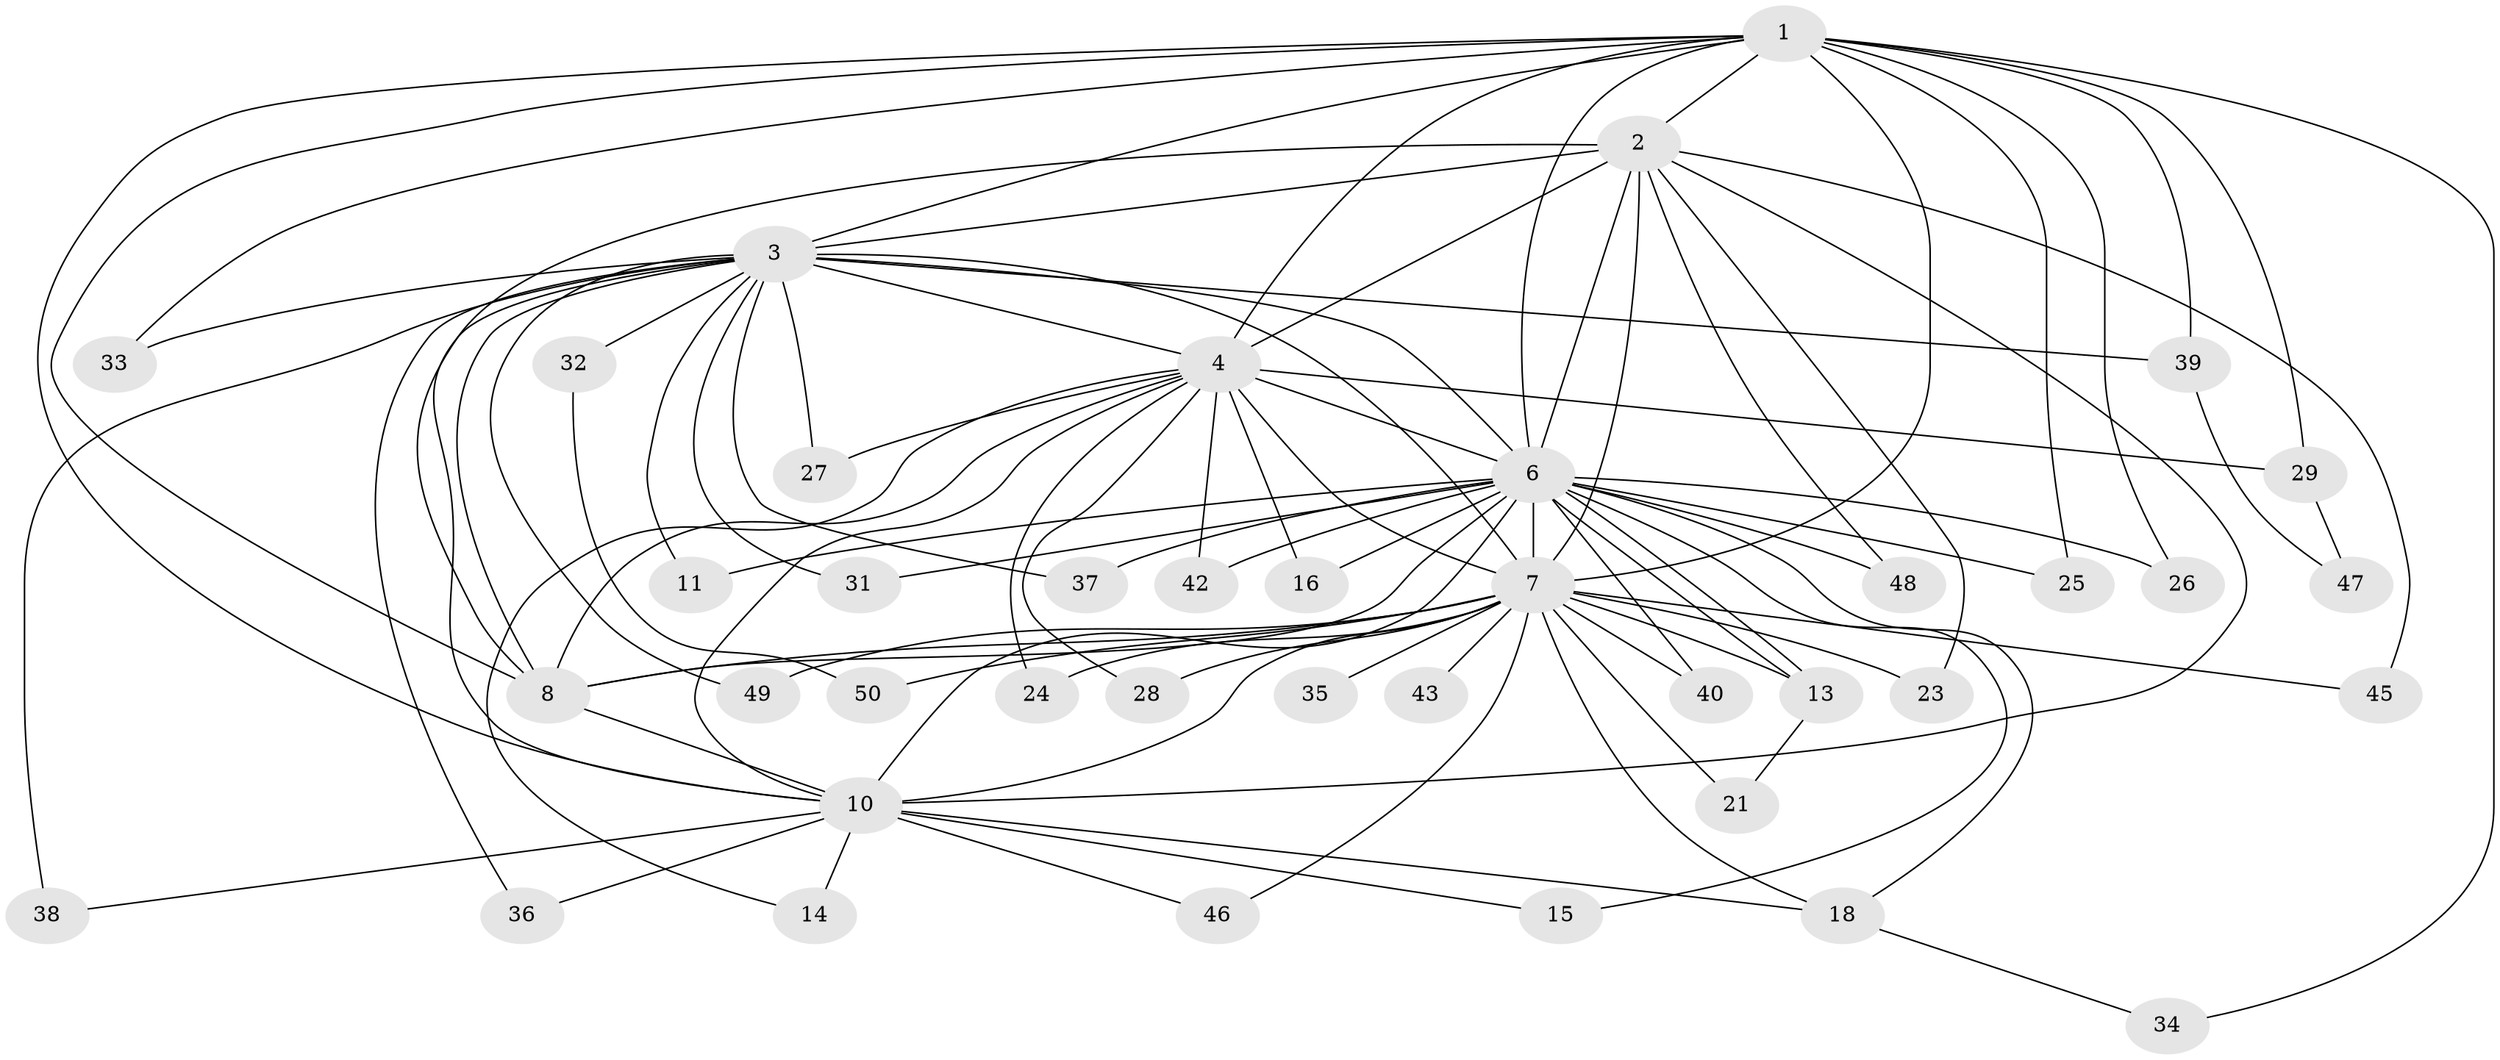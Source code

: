 // original degree distribution, {16: 0.02, 12: 0.04, 22: 0.02, 14: 0.02, 23: 0.04, 13: 0.02, 10: 0.02, 15: 0.02, 2: 0.64, 4: 0.04, 3: 0.12}
// Generated by graph-tools (version 1.1) at 2025/11/02/27/25 16:11:00]
// undirected, 40 vertices, 91 edges
graph export_dot {
graph [start="1"]
  node [color=gray90,style=filled];
  1 [super="+20"];
  2 [super="+22"];
  3 [super="+19"];
  4 [super="+5"];
  6 [super="+12"];
  7 [super="+9"];
  8 [super="+44"];
  10 [super="+17"];
  11;
  13 [super="+30"];
  14;
  15;
  16;
  18 [super="+41"];
  21;
  23;
  24;
  25;
  26;
  27;
  28;
  29;
  31;
  32;
  33;
  34;
  35;
  36;
  37;
  38;
  39;
  40;
  42;
  43;
  45;
  46;
  47;
  48;
  49;
  50;
  1 -- 2;
  1 -- 3;
  1 -- 4 [weight=2];
  1 -- 6;
  1 -- 7 [weight=3];
  1 -- 8;
  1 -- 10;
  1 -- 25;
  1 -- 26;
  1 -- 29;
  1 -- 33;
  1 -- 34;
  1 -- 39;
  2 -- 3 [weight=2];
  2 -- 4 [weight=2];
  2 -- 6;
  2 -- 7 [weight=2];
  2 -- 8;
  2 -- 10;
  2 -- 45;
  2 -- 48;
  2 -- 23;
  3 -- 4 [weight=3];
  3 -- 6;
  3 -- 7 [weight=2];
  3 -- 8 [weight=2];
  3 -- 10;
  3 -- 11;
  3 -- 27;
  3 -- 31;
  3 -- 32 [weight=2];
  3 -- 33;
  3 -- 36;
  3 -- 37;
  3 -- 38;
  3 -- 39;
  3 -- 49;
  4 -- 6 [weight=2];
  4 -- 7 [weight=4];
  4 -- 8 [weight=2];
  4 -- 10 [weight=2];
  4 -- 28;
  4 -- 29;
  4 -- 42;
  4 -- 14;
  4 -- 16;
  4 -- 24;
  4 -- 27;
  6 -- 7 [weight=3];
  6 -- 8;
  6 -- 10;
  6 -- 11;
  6 -- 13;
  6 -- 13;
  6 -- 15;
  6 -- 16;
  6 -- 25;
  6 -- 26;
  6 -- 31;
  6 -- 37;
  6 -- 40;
  6 -- 42;
  6 -- 48;
  6 -- 18;
  7 -- 8 [weight=2];
  7 -- 10 [weight=3];
  7 -- 43 [weight=2];
  7 -- 45;
  7 -- 46;
  7 -- 13;
  7 -- 18;
  7 -- 21;
  7 -- 23;
  7 -- 24;
  7 -- 28;
  7 -- 35;
  7 -- 40;
  7 -- 49;
  7 -- 50;
  8 -- 10;
  10 -- 14;
  10 -- 15;
  10 -- 18;
  10 -- 38;
  10 -- 46;
  10 -- 36;
  13 -- 21;
  18 -- 34;
  29 -- 47;
  32 -- 50;
  39 -- 47;
}
